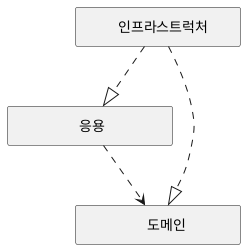 @startuml

top to bottom direction

rectangle "\t 인프라스트럭처 \t" as a
rectangle "\t\t 응용 \t\t" as b
rectangle "\t\t 도메인 \t\t" as c

a ..|> b
a ..|> c
b ..> c

@enduml